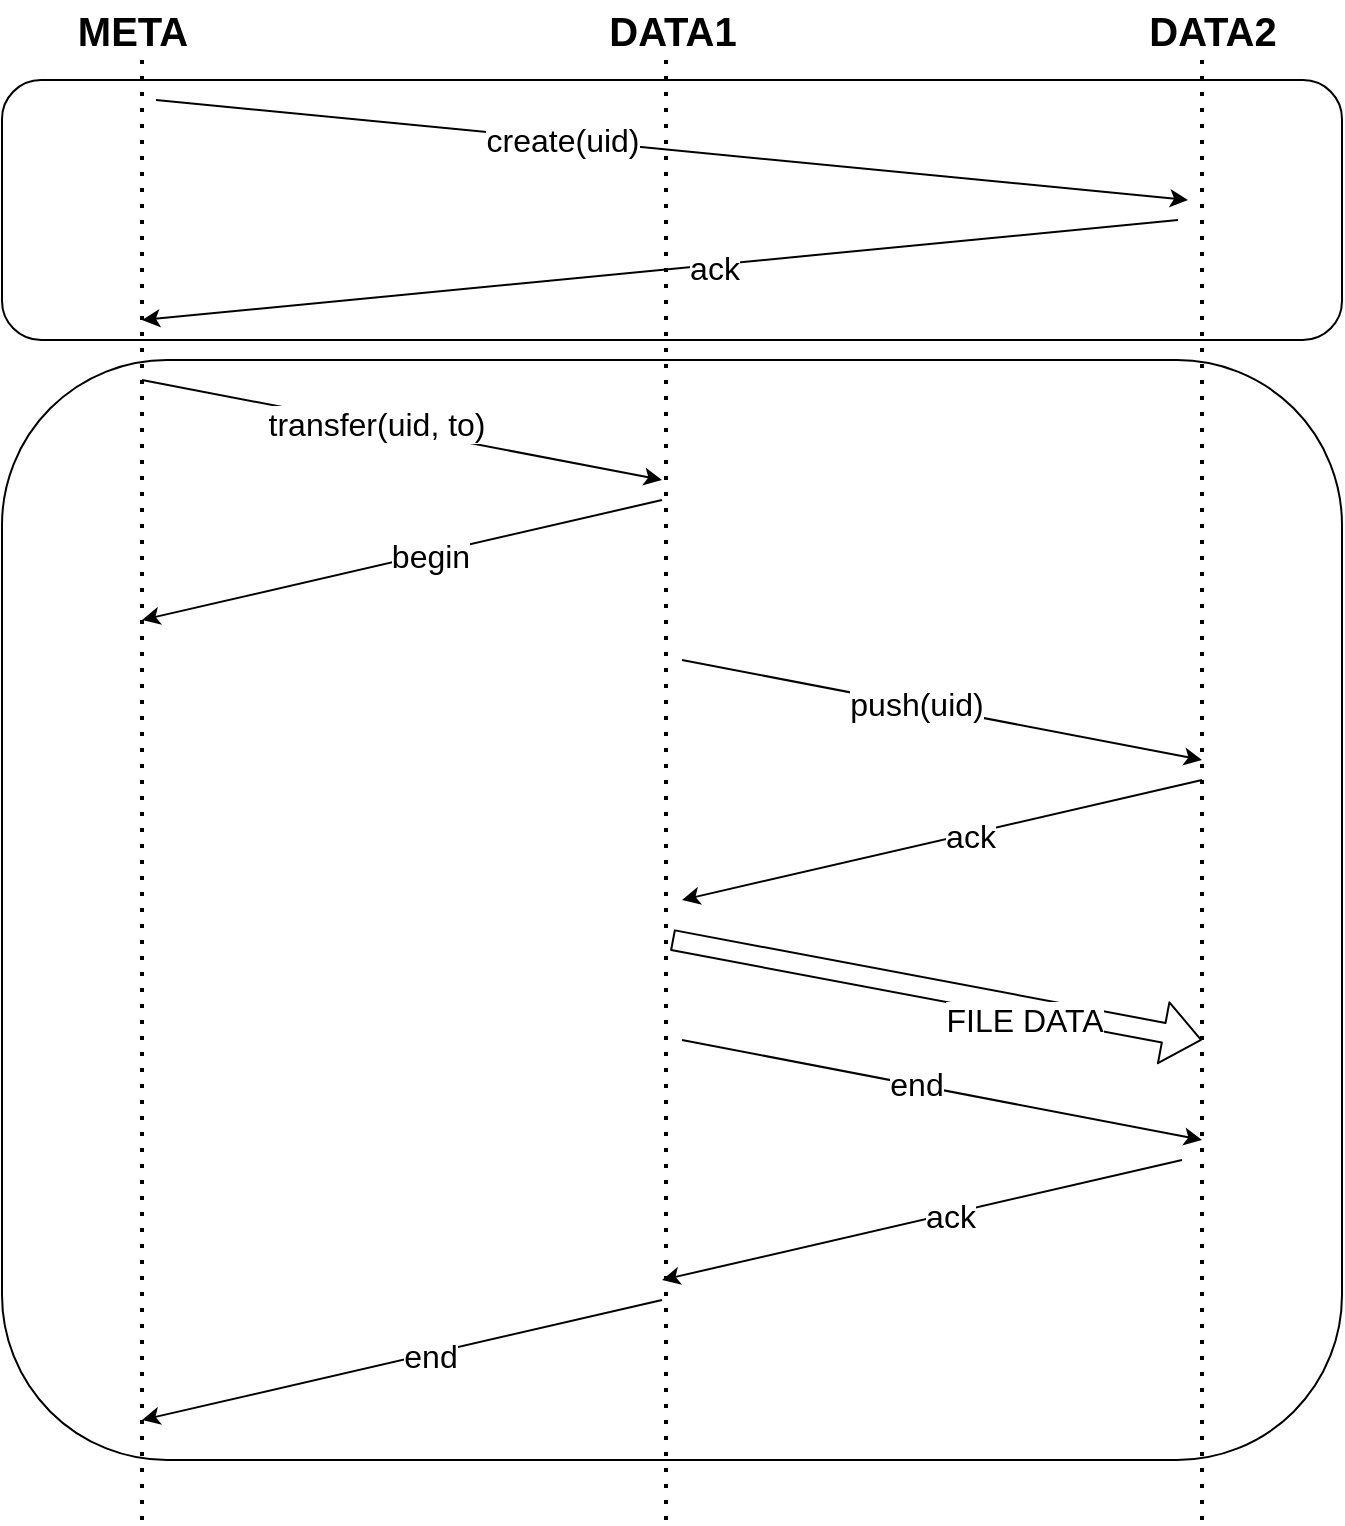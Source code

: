 <mxfile version="12.5.3" type="device"><diagram id="XRu48bGMbLp25wE2rFDU" name="Page-1"><mxGraphModel dx="866" dy="515" grid="1" gridSize="10" guides="1" tooltips="1" connect="1" arrows="1" fold="1" page="1" pageScale="1" pageWidth="827" pageHeight="1169" math="0" shadow="0"><root><mxCell id="0"/><mxCell id="1" parent="0"/><mxCell id="paCnOdIm-sY120-ba98U-14" value="" style="rounded=1;whiteSpace=wrap;html=1;" vertex="1" parent="1"><mxGeometry x="80" y="280" width="670" height="550" as="geometry"/></mxCell><mxCell id="paCnOdIm-sY120-ba98U-11" value="" style="rounded=1;whiteSpace=wrap;html=1;" vertex="1" parent="1"><mxGeometry x="80" y="140" width="670" height="130" as="geometry"/></mxCell><mxCell id="jz_MTZWQlmgqcUxg6ZaU-46" value="" style="endArrow=classic;html=1;fontSize=20;" parent="1" edge="1"><mxGeometry width="50" height="50" relative="1" as="geometry"><mxPoint x="157" y="150" as="sourcePoint"/><mxPoint x="673" y="200" as="targetPoint"/></mxGeometry></mxCell><mxCell id="jz_MTZWQlmgqcUxg6ZaU-47" value="&lt;div&gt;create(uid)&lt;/div&gt;" style="edgeLabel;html=1;align=center;verticalAlign=middle;resizable=0;points=[];fontSize=16;" parent="jz_MTZWQlmgqcUxg6ZaU-46" vertex="1" connectable="0"><mxGeometry x="-0.102" y="1" relative="1" as="geometry"><mxPoint x="-29.01" y="-1.48" as="offset"/></mxGeometry></mxCell><mxCell id="jz_MTZWQlmgqcUxg6ZaU-21" value="" style="endArrow=none;dashed=1;html=1;dashPattern=1 3;strokeWidth=2;fontSize=12;" parent="1" edge="1"><mxGeometry width="50" height="50" relative="1" as="geometry"><mxPoint x="412" y="860.0" as="sourcePoint"/><mxPoint x="412" y="130" as="targetPoint"/></mxGeometry></mxCell><mxCell id="jz_MTZWQlmgqcUxg6ZaU-1" value="META" style="text;html=1;align=center;verticalAlign=middle;resizable=0;points=[];autosize=1;fontSize=20;fontStyle=1" parent="1" vertex="1"><mxGeometry x="110" y="100" width="70" height="30" as="geometry"/></mxCell><mxCell id="jz_MTZWQlmgqcUxg6ZaU-2" value="DATA1" style="text;html=1;align=center;verticalAlign=middle;resizable=0;points=[];autosize=1;fontSize=20;fontStyle=1" parent="1" vertex="1"><mxGeometry x="375" y="100" width="80" height="30" as="geometry"/></mxCell><mxCell id="jz_MTZWQlmgqcUxg6ZaU-3" value="DATA2" style="text;html=1;align=center;verticalAlign=middle;resizable=0;points=[];autosize=1;fontSize=20;fontStyle=1" parent="1" vertex="1"><mxGeometry x="645" y="100" width="80" height="30" as="geometry"/></mxCell><mxCell id="jz_MTZWQlmgqcUxg6ZaU-4" value="" style="endArrow=classic;html=1;fontSize=20;" parent="1" edge="1"><mxGeometry width="50" height="50" relative="1" as="geometry"><mxPoint x="150" y="290" as="sourcePoint"/><mxPoint x="410" y="340" as="targetPoint"/></mxGeometry></mxCell><mxCell id="jz_MTZWQlmgqcUxg6ZaU-5" value="&lt;div&gt;transfer(uid, to)&lt;/div&gt;" style="edgeLabel;html=1;align=center;verticalAlign=middle;resizable=0;points=[];fontSize=16;" parent="jz_MTZWQlmgqcUxg6ZaU-4" vertex="1" connectable="0"><mxGeometry x="-0.102" y="1" relative="1" as="geometry"><mxPoint as="offset"/></mxGeometry></mxCell><mxCell id="jz_MTZWQlmgqcUxg6ZaU-20" value="" style="endArrow=none;dashed=1;html=1;dashPattern=1 3;strokeWidth=2;fontSize=12;" parent="1" edge="1"><mxGeometry width="50" height="50" relative="1" as="geometry"><mxPoint x="150" y="860" as="sourcePoint"/><mxPoint x="150" y="130" as="targetPoint"/></mxGeometry></mxCell><mxCell id="jz_MTZWQlmgqcUxg6ZaU-22" value="" style="endArrow=none;dashed=1;html=1;dashPattern=1 3;strokeWidth=2;fontSize=12;" parent="1" edge="1"><mxGeometry width="50" height="50" relative="1" as="geometry"><mxPoint x="680" y="860.0" as="sourcePoint"/><mxPoint x="680" y="130" as="targetPoint"/></mxGeometry></mxCell><mxCell id="jz_MTZWQlmgqcUxg6ZaU-44" value="" style="endArrow=classic;html=1;fontSize=20;" parent="1" edge="1"><mxGeometry width="50" height="50" relative="1" as="geometry"><mxPoint x="410" y="350" as="sourcePoint"/><mxPoint x="150" y="410" as="targetPoint"/></mxGeometry></mxCell><mxCell id="jz_MTZWQlmgqcUxg6ZaU-45" value="begin" style="edgeLabel;html=1;align=center;verticalAlign=middle;resizable=0;points=[];fontSize=16;" parent="jz_MTZWQlmgqcUxg6ZaU-44" vertex="1" connectable="0"><mxGeometry x="-0.102" y="1" relative="1" as="geometry"><mxPoint as="offset"/></mxGeometry></mxCell><mxCell id="jz_MTZWQlmgqcUxg6ZaU-48" value="" style="endArrow=classic;html=1;fontSize=20;" parent="1" edge="1"><mxGeometry width="50" height="50" relative="1" as="geometry"><mxPoint x="668" y="210" as="sourcePoint"/><mxPoint x="150" y="260" as="targetPoint"/></mxGeometry></mxCell><mxCell id="jz_MTZWQlmgqcUxg6ZaU-49" value="&lt;div&gt;ack&lt;/div&gt;" style="edgeLabel;html=1;align=center;verticalAlign=middle;resizable=0;points=[];fontSize=16;" parent="jz_MTZWQlmgqcUxg6ZaU-48" vertex="1" connectable="0"><mxGeometry x="-0.102" y="1" relative="1" as="geometry"><mxPoint as="offset"/></mxGeometry></mxCell><mxCell id="jz_MTZWQlmgqcUxg6ZaU-50" value="" style="shape=flexArrow;endArrow=classic;html=1;fontSize=16;" parent="1" edge="1"><mxGeometry width="50" height="50" relative="1" as="geometry"><mxPoint x="415" y="570" as="sourcePoint"/><mxPoint x="680" y="620" as="targetPoint"/></mxGeometry></mxCell><mxCell id="jz_MTZWQlmgqcUxg6ZaU-51" value="FILE DATA" style="edgeLabel;html=1;align=center;verticalAlign=middle;resizable=0;points=[];fontSize=16;" parent="jz_MTZWQlmgqcUxg6ZaU-50" vertex="1" connectable="0"><mxGeometry x="0.335" y="-6" relative="1" as="geometry"><mxPoint as="offset"/></mxGeometry></mxCell><mxCell id="paCnOdIm-sY120-ba98U-1" value="" style="endArrow=classic;html=1;fontSize=20;" edge="1" parent="1"><mxGeometry width="50" height="50" relative="1" as="geometry"><mxPoint x="420" y="620" as="sourcePoint"/><mxPoint x="680" y="670" as="targetPoint"/></mxGeometry></mxCell><mxCell id="paCnOdIm-sY120-ba98U-2" value="&lt;div&gt;end&lt;/div&gt;" style="edgeLabel;html=1;align=center;verticalAlign=middle;resizable=0;points=[];fontSize=16;" vertex="1" connectable="0" parent="paCnOdIm-sY120-ba98U-1"><mxGeometry x="-0.102" y="1" relative="1" as="geometry"><mxPoint as="offset"/></mxGeometry></mxCell><mxCell id="paCnOdIm-sY120-ba98U-3" value="" style="endArrow=classic;html=1;fontSize=20;" edge="1" parent="1"><mxGeometry width="50" height="50" relative="1" as="geometry"><mxPoint x="680" y="490" as="sourcePoint"/><mxPoint x="420" y="550" as="targetPoint"/></mxGeometry></mxCell><mxCell id="paCnOdIm-sY120-ba98U-4" value="ack" style="edgeLabel;html=1;align=center;verticalAlign=middle;resizable=0;points=[];fontSize=16;" vertex="1" connectable="0" parent="paCnOdIm-sY120-ba98U-3"><mxGeometry x="-0.102" y="1" relative="1" as="geometry"><mxPoint as="offset"/></mxGeometry></mxCell><mxCell id="paCnOdIm-sY120-ba98U-5" value="" style="endArrow=classic;html=1;fontSize=20;" edge="1" parent="1"><mxGeometry width="50" height="50" relative="1" as="geometry"><mxPoint x="420" y="430" as="sourcePoint"/><mxPoint x="680" y="480" as="targetPoint"/></mxGeometry></mxCell><mxCell id="paCnOdIm-sY120-ba98U-6" value="&lt;div&gt;push(uid)&lt;/div&gt;" style="edgeLabel;html=1;align=center;verticalAlign=middle;resizable=0;points=[];fontSize=16;" vertex="1" connectable="0" parent="paCnOdIm-sY120-ba98U-5"><mxGeometry x="-0.102" y="1" relative="1" as="geometry"><mxPoint as="offset"/></mxGeometry></mxCell><mxCell id="paCnOdIm-sY120-ba98U-7" value="" style="endArrow=classic;html=1;fontSize=20;" edge="1" parent="1"><mxGeometry width="50" height="50" relative="1" as="geometry"><mxPoint x="670" y="680" as="sourcePoint"/><mxPoint x="410" y="740" as="targetPoint"/></mxGeometry></mxCell><mxCell id="paCnOdIm-sY120-ba98U-8" value="ack" style="edgeLabel;html=1;align=center;verticalAlign=middle;resizable=0;points=[];fontSize=16;" vertex="1" connectable="0" parent="paCnOdIm-sY120-ba98U-7"><mxGeometry x="-0.102" y="1" relative="1" as="geometry"><mxPoint as="offset"/></mxGeometry></mxCell><mxCell id="paCnOdIm-sY120-ba98U-9" value="" style="endArrow=classic;html=1;fontSize=20;" edge="1" parent="1"><mxGeometry width="50" height="50" relative="1" as="geometry"><mxPoint x="410" y="750" as="sourcePoint"/><mxPoint x="150" y="810" as="targetPoint"/></mxGeometry></mxCell><mxCell id="paCnOdIm-sY120-ba98U-10" value="end" style="edgeLabel;html=1;align=center;verticalAlign=middle;resizable=0;points=[];fontSize=16;" vertex="1" connectable="0" parent="paCnOdIm-sY120-ba98U-9"><mxGeometry x="-0.102" y="1" relative="1" as="geometry"><mxPoint as="offset"/></mxGeometry></mxCell></root></mxGraphModel></diagram></mxfile>